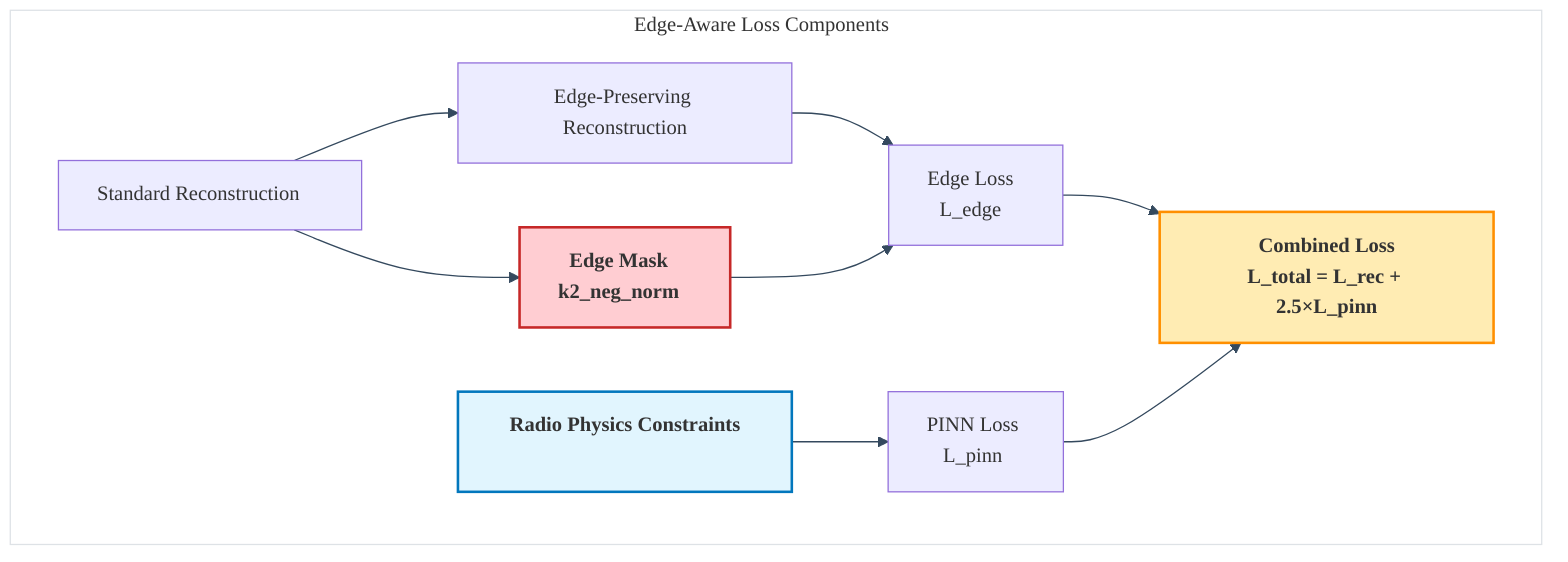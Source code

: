 %%{
  init: {
    'theme': 'default',
    'themeVariables': {
      'primaryColor': '#ff6b6b',
      'primaryTextColor': '#2c3e50',
      'primaryBorderColor': '#3498db',
      'lineColor': '#34495e',
      'secondaryColor': '#f8f9fa',
      'tertiaryColor': '#e9ecef',
      'clusterBkg': '#ffffff',
      'clusterBorder': '#dee2e6',
      'fontSize': '16px',
      'fontFamily': 'Arial, sans-serif'
    }
  }
}%%

graph TB
    subgraph "Edge-Aware Loss Components"
        A[Standard Reconstruction] --> B[Edge Mask<br/>k2_neg_norm]
        A --> C[Edge-Preserving Reconstruction]
        
        C --> D[Edge Loss<br/>L_edge]
        B --> D
        
        E[Radio Physics Constraints] --> F[PINN Loss<br/>L_pinn]
        
        D --> G[Combined Loss<br/>L_total = L_rec + 2.5×L_pinn]
        F --> G
    end
    
    style B fill:#ffcdd2,stroke:#c62828,stroke-width:2px,font-weight:bold
    style E fill:#e1f5fe,stroke:#0277bd,stroke-width:2px,font-weight:bold
    style G fill:#ffecb3,stroke:#ff8f00,stroke-width:2px,font-weight:bold